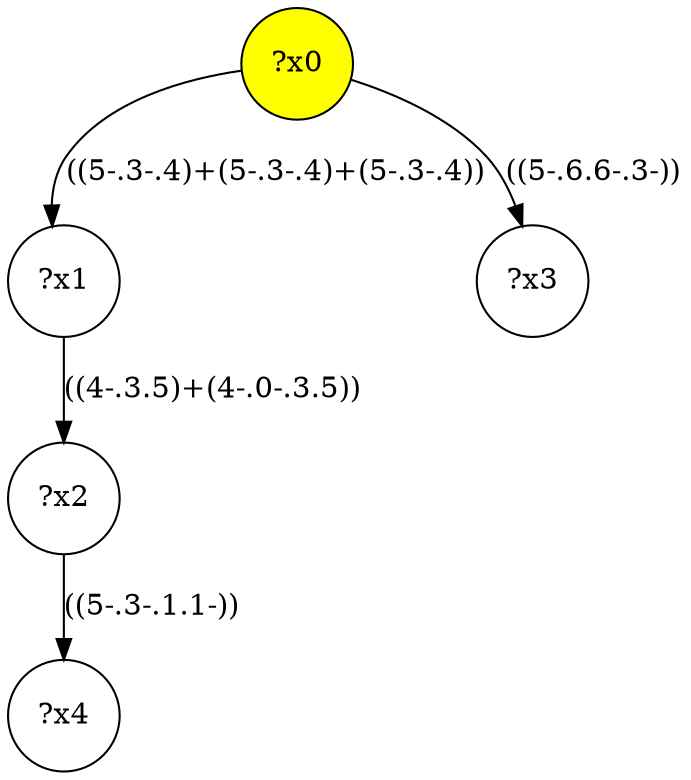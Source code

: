 digraph g {
	x0 [fillcolor="yellow", style="filled," shape=circle, label="?x0"];
	x1 [shape=circle, label="?x1"];
	x0 -> x1 [label="((5-.3-.4)+(5-.3-.4)+(5-.3-.4))"];
	x2 [shape=circle, label="?x2"];
	x1 -> x2 [label="((4-.3.5)+(4-.0-.3.5))"];
	x3 [shape=circle, label="?x3"];
	x0 -> x3 [label="((5-.6.6-.3-))"];
	x4 [shape=circle, label="?x4"];
	x2 -> x4 [label="((5-.3-.1.1-))"];
}
